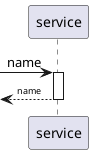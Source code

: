 @startuml
skinparam maxmessagesize 500
skinparam responseMessageBelowArrow true
[-> service: name
activate service
return <size:9>name</size>
@enduml
